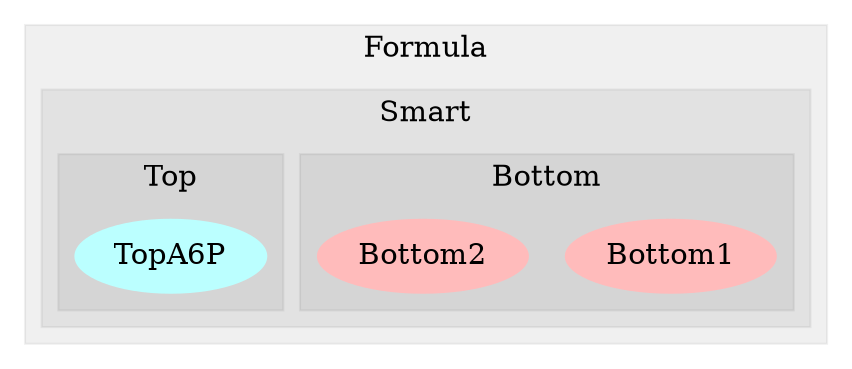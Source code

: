 digraph G {
size="6,4";
ratio="fill";
subgraph cluster_0 {
label="Formula";
color="#0000000F";
style="filled";
subgraph cluster_1 {
label="Smart";
color="#0000000F";
style="filled";
subgraph cluster_2 {
label="Bottom";
color="#0000000F";
style="filled";
u1[label="Bottom1",style="filled",fillcolor="#ffbbbb",penwidth="0"];
u2[label="Bottom2",style="filled",fillcolor="#ffbbbb",penwidth="0"];

}
subgraph cluster_3 {
label="Top";
color="#0000000F";
style="filled";
u0[label="TopA6P",style="filled",fillcolor="#bbffff",penwidth="0"];

}

}

}

}
